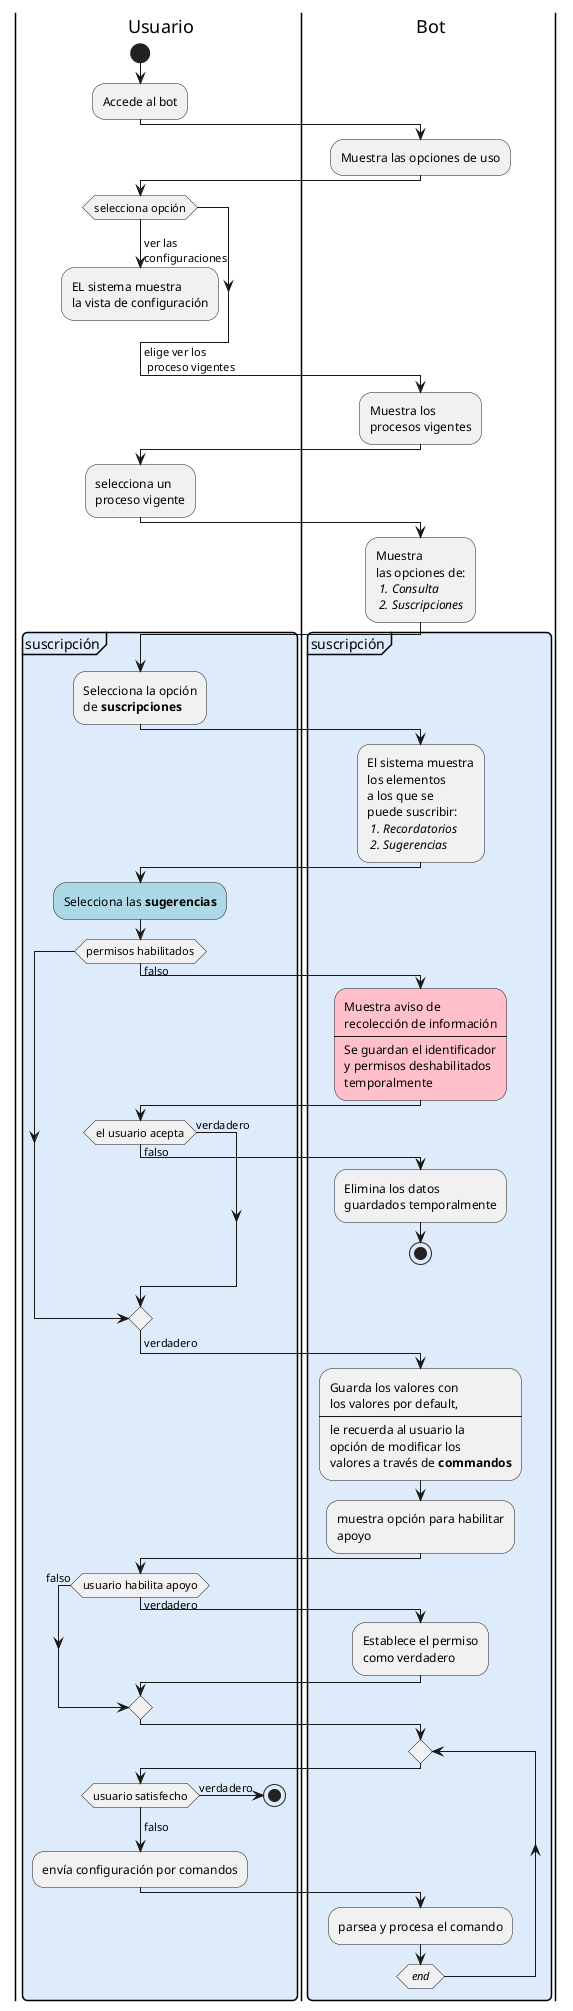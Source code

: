 @startuml
<style>
  partition {
    RoundCorner 10
    BackgroundColor #deebfa
  }
</style>
'Actors
|U| Usuario
|B| Bot

|U|
start
:Accede al bot;
|B|
:Muestra las opciones de uso;
|U|
if (selecciona opción) then (\nver las \nconfiguraciones\n)
    :EL sistema muestra
    la vista de configuración;
    detach
endif
->elige ver los\n proceso vigentes;
|B|
:Muestra los
procesos vigentes;
|U|
:selecciona un
proceso vigente;
|B|
:Muestra
las opciones de:
 //1. Consulta//
 //2. Suscripciones//;
|U|
 partition suscripción {
    :Selecciona la opción
    de **suscripciones**;

    |B|
    :El sistema muestra
    los elementos
    a los que se
    puede suscribir:
     //1. Recordatorios//
     //2. Sugerencias//;
    |U|
    #lightblue:Selecciona las **sugerencias**;

    if (permisos habilitados) then (falso)
    |B|
        #pink:Muestra aviso de
        recolección de información
        ----
        Se guardan el identificador
        y permisos deshabilitados
        temporalmente;
        |U|
        if (el usuario acepta) then (falso)
            |B|
            :Elimina los datos
            guardados temporalmente;
            stop
        else (verdadero)
        endif
    endif
    -> verdadero;
    :Guarda los valores con
    los valores por default,
    ----
    le recuerda al usuario la
    opción de modificar los
    valores a través de **commandos**;

    :muestra opción para habilitar
    apoyo;
    |U|
    if (usuario habilita apoyo) then (verdadero)
        |B|
        :Establece el permiso
        como verdadero ;
    else (falso)
    endif
    repeat
        |U|
        if(usuario satisfecho) then (verdadero)
            stop
        endif
        -> falso;
        :envía configuración por comandos;
        |B|
        :parsea y procesa el comando;
    repeatwhile (//end//)
}

@enduml